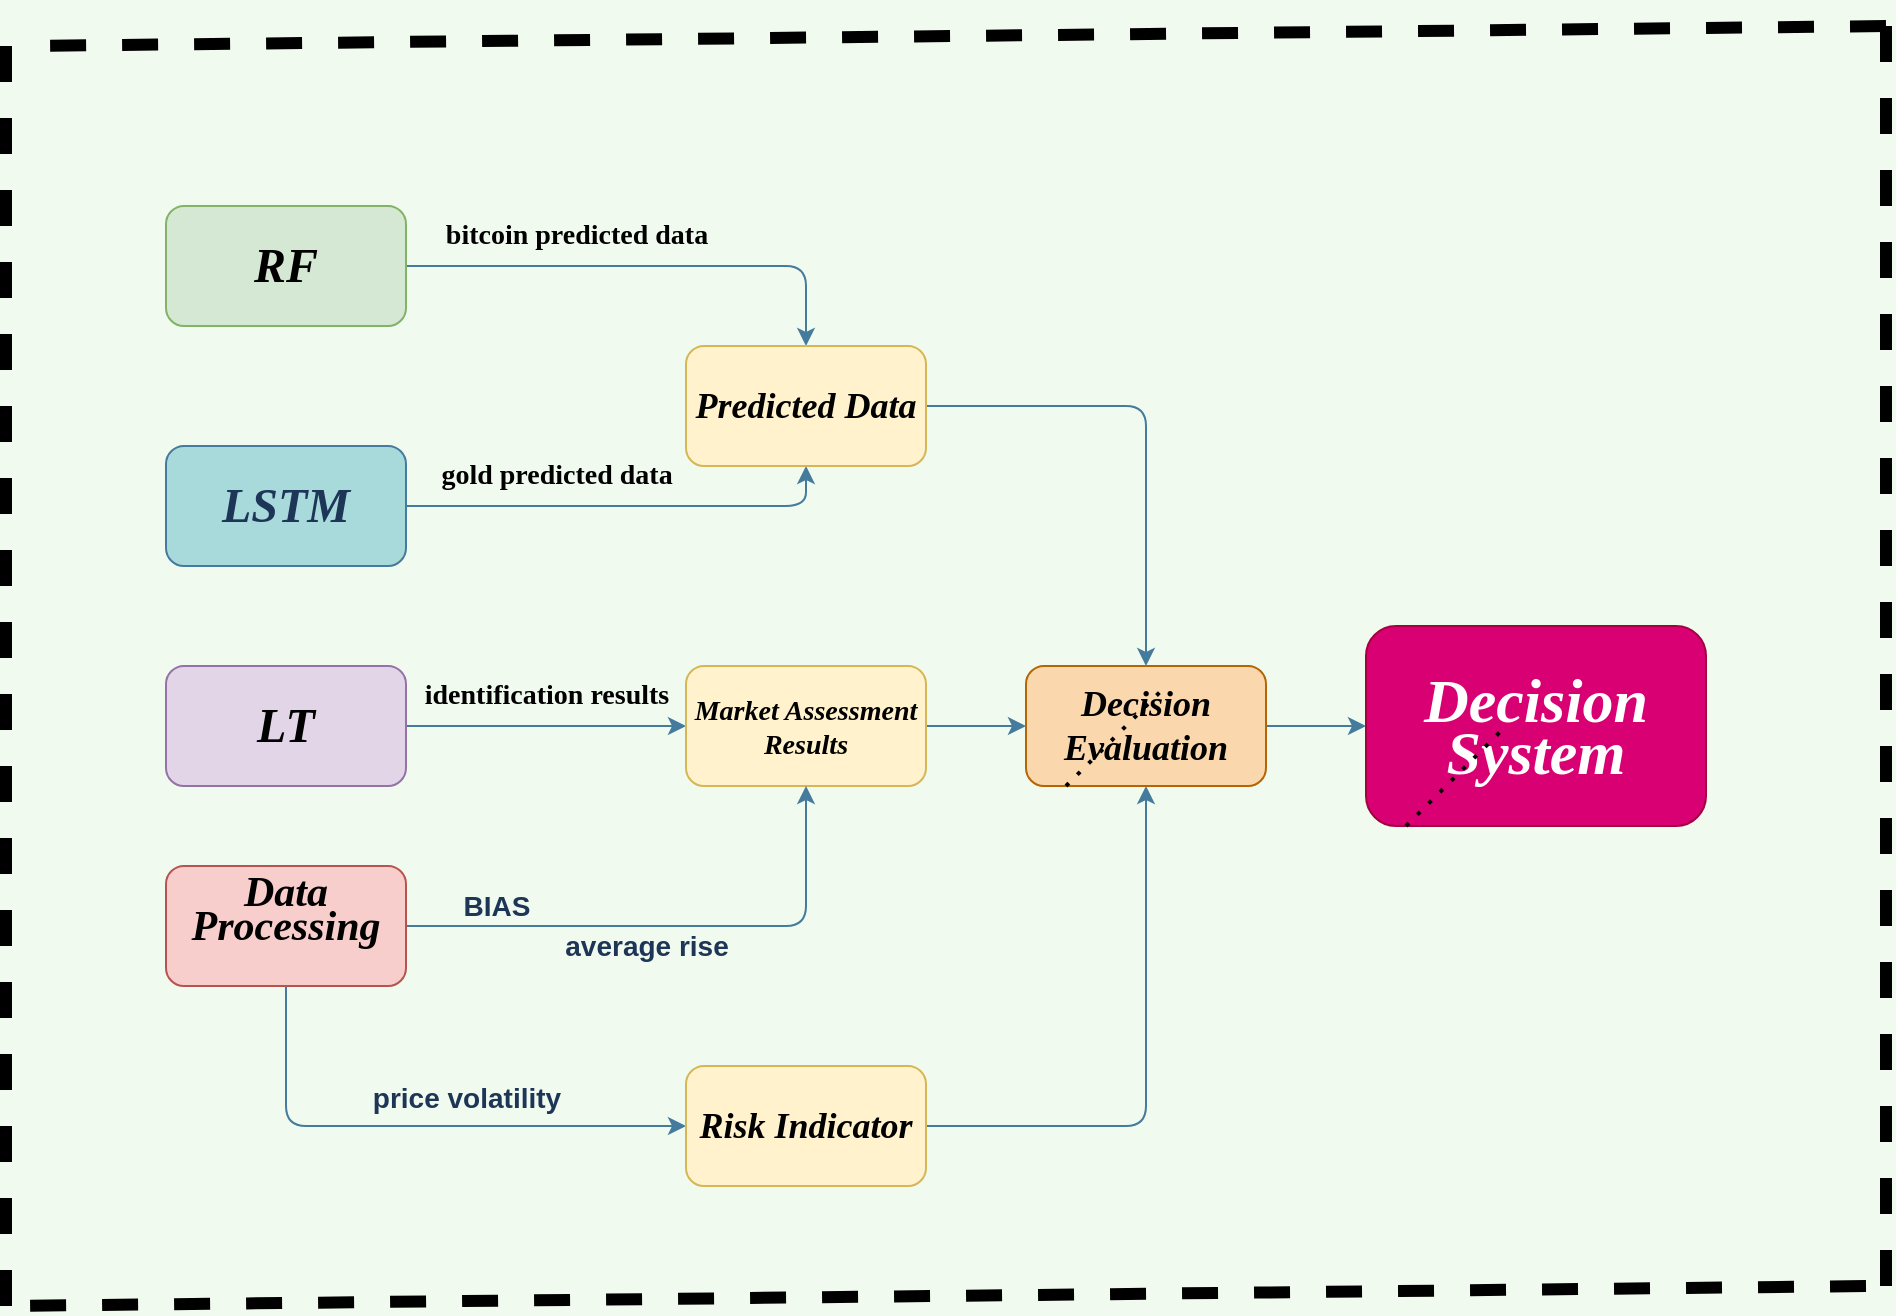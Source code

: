 <mxfile version="16.2.4" type="github">
  <diagram id="9QUHCBQHYqZ-R-mcCRZf" name="Page-1">
    <mxGraphModel dx="2307" dy="1216" grid="1" gridSize="10" guides="1" tooltips="1" connect="1" arrows="1" fold="1" page="1" pageScale="1" pageWidth="3300" pageHeight="4681" background="#F1FAEE" math="0" shadow="0">
      <root>
        <mxCell id="0" />
        <mxCell id="1" parent="0" />
        <mxCell id="XoH2WoYK5GNbcG1rRWLw-32" style="edgeStyle=orthogonalEdgeStyle;curved=0;rounded=1;sketch=0;orthogonalLoop=1;jettySize=auto;html=1;entryX=0.5;entryY=0;entryDx=0;entryDy=0;fontSize=31;fontColor=#1D3557;strokeColor=#457B9D;fillColor=#A8DADC;" edge="1" parent="1" source="XoH2WoYK5GNbcG1rRWLw-1" target="XoH2WoYK5GNbcG1rRWLw-3">
          <mxGeometry relative="1" as="geometry" />
        </mxCell>
        <mxCell id="XoH2WoYK5GNbcG1rRWLw-1" value="&lt;h1&gt;&lt;i&gt;&lt;font face=&quot;Times New Roman&quot;&gt;RF&lt;/font&gt;&lt;/i&gt;&lt;/h1&gt;" style="rounded=1;whiteSpace=wrap;html=1;fillColor=#d5e8d4;strokeColor=#82b366;" vertex="1" parent="1">
          <mxGeometry x="340" y="170" width="120" height="60" as="geometry" />
        </mxCell>
        <mxCell id="XoH2WoYK5GNbcG1rRWLw-19" style="edgeStyle=orthogonalEdgeStyle;curved=0;rounded=1;sketch=0;orthogonalLoop=1;jettySize=auto;html=1;entryX=0.5;entryY=1;entryDx=0;entryDy=0;fontSize=14;fontColor=#1D3557;strokeColor=#457B9D;fillColor=#A8DADC;" edge="1" parent="1" source="XoH2WoYK5GNbcG1rRWLw-2" target="XoH2WoYK5GNbcG1rRWLw-3">
          <mxGeometry relative="1" as="geometry" />
        </mxCell>
        <mxCell id="XoH2WoYK5GNbcG1rRWLw-2" value="&lt;h1&gt;&lt;i&gt;&lt;font face=&quot;Times New Roman&quot;&gt;LSTM&lt;/font&gt;&lt;/i&gt;&lt;/h1&gt;" style="rounded=1;whiteSpace=wrap;html=1;fillColor=#A8DADC;strokeColor=#457B9D;fontColor=#1D3557;" vertex="1" parent="1">
          <mxGeometry x="340" y="290" width="120" height="60" as="geometry" />
        </mxCell>
        <mxCell id="XoH2WoYK5GNbcG1rRWLw-25" style="edgeStyle=orthogonalEdgeStyle;curved=0;rounded=1;sketch=0;orthogonalLoop=1;jettySize=auto;html=1;fontSize=18;fontColor=#1D3557;strokeColor=#457B9D;fillColor=#A8DADC;" edge="1" parent="1" source="XoH2WoYK5GNbcG1rRWLw-3" target="XoH2WoYK5GNbcG1rRWLw-24">
          <mxGeometry relative="1" as="geometry" />
        </mxCell>
        <mxCell id="XoH2WoYK5GNbcG1rRWLw-3" value="&lt;h2&gt;&lt;font face=&quot;Times New Roman&quot;&gt;&lt;i&gt;Predicted Data&lt;/i&gt;&lt;/font&gt;&lt;/h2&gt;" style="rounded=1;whiteSpace=wrap;html=1;fillColor=#fff2cc;strokeColor=#d6b656;" vertex="1" parent="1">
          <mxGeometry x="600" y="240" width="120" height="60" as="geometry" />
        </mxCell>
        <mxCell id="XoH2WoYK5GNbcG1rRWLw-12" style="edgeStyle=orthogonalEdgeStyle;curved=0;rounded=1;sketch=0;orthogonalLoop=1;jettySize=auto;html=1;entryX=0;entryY=0.5;entryDx=0;entryDy=0;fontSize=21;fontColor=#1D3557;strokeColor=#457B9D;fillColor=#A8DADC;" edge="1" parent="1" source="XoH2WoYK5GNbcG1rRWLw-7" target="XoH2WoYK5GNbcG1rRWLw-8">
          <mxGeometry relative="1" as="geometry" />
        </mxCell>
        <mxCell id="XoH2WoYK5GNbcG1rRWLw-7" value="&lt;h1&gt;&lt;font face=&quot;Times New Roman&quot;&gt;&lt;i&gt;LT&lt;/i&gt;&lt;/font&gt;&lt;/h1&gt;" style="rounded=1;whiteSpace=wrap;html=1;fillColor=#e1d5e7;strokeColor=#9673a6;" vertex="1" parent="1">
          <mxGeometry x="340" y="400" width="120" height="60" as="geometry" />
        </mxCell>
        <mxCell id="XoH2WoYK5GNbcG1rRWLw-26" style="edgeStyle=orthogonalEdgeStyle;curved=0;rounded=1;sketch=0;orthogonalLoop=1;jettySize=auto;html=1;entryX=0;entryY=0.5;entryDx=0;entryDy=0;fontSize=18;fontColor=#1D3557;strokeColor=#457B9D;fillColor=#A8DADC;" edge="1" parent="1" source="XoH2WoYK5GNbcG1rRWLw-8" target="XoH2WoYK5GNbcG1rRWLw-24">
          <mxGeometry relative="1" as="geometry" />
        </mxCell>
        <mxCell id="XoH2WoYK5GNbcG1rRWLw-8" value="&lt;h3&gt;&lt;font face=&quot;Times New Roman&quot;&gt;&lt;span style=&quot;font-size: 14.04px&quot;&gt;&lt;i&gt;Market Assessment Results&lt;/i&gt;&lt;/span&gt;&lt;/font&gt;&lt;br&gt;&lt;/h3&gt;" style="rounded=1;whiteSpace=wrap;html=1;fillColor=#fff2cc;strokeColor=#d6b656;" vertex="1" parent="1">
          <mxGeometry x="600" y="400" width="120" height="60" as="geometry" />
        </mxCell>
        <mxCell id="XoH2WoYK5GNbcG1rRWLw-11" style="edgeStyle=orthogonalEdgeStyle;curved=0;rounded=1;sketch=0;orthogonalLoop=1;jettySize=auto;html=1;entryX=0.5;entryY=1;entryDx=0;entryDy=0;fontSize=21;fontColor=#1D3557;strokeColor=#457B9D;fillColor=#A8DADC;" edge="1" parent="1" source="XoH2WoYK5GNbcG1rRWLw-9" target="XoH2WoYK5GNbcG1rRWLw-8">
          <mxGeometry relative="1" as="geometry" />
        </mxCell>
        <mxCell id="XoH2WoYK5GNbcG1rRWLw-37" style="edgeStyle=orthogonalEdgeStyle;curved=0;rounded=1;sketch=0;orthogonalLoop=1;jettySize=auto;html=1;entryX=0;entryY=0.5;entryDx=0;entryDy=0;fontSize=31;fontColor=#1D3557;strokeColor=#457B9D;fillColor=#A8DADC;" edge="1" parent="1" source="XoH2WoYK5GNbcG1rRWLw-9" target="XoH2WoYK5GNbcG1rRWLw-21">
          <mxGeometry relative="1" as="geometry">
            <Array as="points">
              <mxPoint x="400" y="630" />
            </Array>
          </mxGeometry>
        </mxCell>
        <mxCell id="XoH2WoYK5GNbcG1rRWLw-9" value="&lt;h2 style=&quot;font-size: 21px ; line-height: 0.8&quot;&gt;&lt;font face=&quot;Times New Roman&quot; style=&quot;font-size: 21px&quot;&gt;&lt;span style=&quot;font-size: 21px&quot;&gt;&lt;b style=&quot;font-size: 21px&quot;&gt;&lt;i style=&quot;font-size: 21px&quot;&gt;Data Processing&lt;br&gt;&lt;/i&gt;&lt;/b&gt;&lt;/span&gt;&lt;/font&gt;&lt;font face=&quot;Times New Roman&quot; style=&quot;font-size: 21px&quot;&gt;&lt;i style=&quot;font-size: 21px&quot;&gt;&amp;nbsp;&lt;/i&gt;&lt;/font&gt;&lt;/h2&gt;" style="rounded=1;whiteSpace=wrap;html=1;fillColor=#f8cecc;strokeColor=#b85450;fontSize=21;" vertex="1" parent="1">
          <mxGeometry x="340" y="500" width="120" height="60" as="geometry" />
        </mxCell>
        <mxCell id="XoH2WoYK5GNbcG1rRWLw-13" value="&lt;h3 style=&quot;color: rgb(0 , 0 , 0)&quot;&gt;&lt;span style=&quot;font-family: &amp;#34;times new roman&amp;#34; ; font-size: 14px&quot;&gt;identification results&lt;/span&gt;&lt;/h3&gt;" style="text;html=1;align=center;verticalAlign=middle;resizable=0;points=[];autosize=1;strokeColor=none;fillColor=none;fontSize=21;fontColor=#1D3557;" vertex="1" parent="1">
          <mxGeometry x="460" y="370" width="140" height="80" as="geometry" />
        </mxCell>
        <mxCell id="XoH2WoYK5GNbcG1rRWLw-16" value="&lt;b&gt;BIAS&lt;/b&gt;" style="text;html=1;align=center;verticalAlign=middle;resizable=0;points=[];autosize=1;strokeColor=none;fillColor=none;fontSize=14;fontColor=#1D3557;" vertex="1" parent="1">
          <mxGeometry x="480" y="510" width="50" height="20" as="geometry" />
        </mxCell>
        <mxCell id="XoH2WoYK5GNbcG1rRWLw-17" value="&lt;b&gt;average rise&lt;/b&gt;" style="text;html=1;align=center;verticalAlign=middle;resizable=0;points=[];autosize=1;strokeColor=none;fillColor=none;fontSize=14;fontColor=#1D3557;" vertex="1" parent="1">
          <mxGeometry x="530" y="530" width="100" height="20" as="geometry" />
        </mxCell>
        <mxCell id="XoH2WoYK5GNbcG1rRWLw-28" style="edgeStyle=orthogonalEdgeStyle;curved=0;rounded=1;sketch=0;orthogonalLoop=1;jettySize=auto;html=1;entryX=0.5;entryY=1;entryDx=0;entryDy=0;fontSize=18;fontColor=#1D3557;strokeColor=#457B9D;fillColor=#A8DADC;" edge="1" parent="1" source="XoH2WoYK5GNbcG1rRWLw-21" target="XoH2WoYK5GNbcG1rRWLw-24">
          <mxGeometry relative="1" as="geometry" />
        </mxCell>
        <mxCell id="XoH2WoYK5GNbcG1rRWLw-21" value="&lt;h1 style=&quot;font-size: 18px;&quot;&gt;&lt;font face=&quot;Times New Roman&quot; style=&quot;font-size: 18px;&quot;&gt;&lt;span style=&quot;font-size: 18px;&quot;&gt;&lt;i style=&quot;font-size: 18px;&quot;&gt;Risk Indicator&lt;/i&gt;&lt;/span&gt;&lt;/font&gt;&lt;/h1&gt;" style="rounded=1;whiteSpace=wrap;html=1;fillColor=#fff2cc;strokeColor=#d6b656;fontSize=18;" vertex="1" parent="1">
          <mxGeometry x="600" y="600" width="120" height="60" as="geometry" />
        </mxCell>
        <mxCell id="XoH2WoYK5GNbcG1rRWLw-34" style="edgeStyle=orthogonalEdgeStyle;curved=0;rounded=1;sketch=0;orthogonalLoop=1;jettySize=auto;html=1;entryX=0;entryY=0.5;entryDx=0;entryDy=0;fontSize=31;fontColor=#1D3557;strokeColor=#457B9D;fillColor=#A8DADC;" edge="1" parent="1" source="XoH2WoYK5GNbcG1rRWLw-24" target="XoH2WoYK5GNbcG1rRWLw-30">
          <mxGeometry relative="1" as="geometry" />
        </mxCell>
        <mxCell id="XoH2WoYK5GNbcG1rRWLw-24" value="&lt;h1 style=&quot;font-size: 18px&quot;&gt;&lt;font face=&quot;Times New Roman&quot; style=&quot;font-size: 18px&quot;&gt;&lt;span style=&quot;font-size: 18px&quot;&gt;&lt;i style=&quot;font-size: 18px&quot;&gt;Decision Evaluation&lt;/i&gt;&lt;/span&gt;&lt;/font&gt;&lt;/h1&gt;" style="rounded=1;whiteSpace=wrap;html=1;fillColor=#fad7ac;strokeColor=#b46504;fontSize=18;" vertex="1" parent="1">
          <mxGeometry x="770" y="400" width="120" height="60" as="geometry" />
        </mxCell>
        <mxCell id="XoH2WoYK5GNbcG1rRWLw-30" value="&lt;h2 style=&quot;line-height: 0.8&quot;&gt;&lt;font face=&quot;Times New Roman&quot; size=&quot;1&quot;&gt;&lt;i style=&quot;font-size: 31px&quot;&gt;Decision System&lt;/i&gt;&lt;/font&gt;&lt;/h2&gt;" style="rounded=1;whiteSpace=wrap;html=1;fillColor=#d80073;strokeColor=#A50040;fontSize=21;fontColor=#ffffff;" vertex="1" parent="1">
          <mxGeometry x="940" y="380" width="170" height="100" as="geometry" />
        </mxCell>
        <mxCell id="XoH2WoYK5GNbcG1rRWLw-35" value="&lt;h3 style=&quot;color: rgb(0 , 0 , 0)&quot;&gt;&lt;font face=&quot;times new roman&quot;&gt;&lt;span style=&quot;font-size: 14px&quot;&gt;gold predicted data&lt;/span&gt;&lt;/font&gt;&lt;/h3&gt;" style="text;html=1;align=center;verticalAlign=middle;resizable=0;points=[];autosize=1;strokeColor=none;fillColor=none;fontSize=21;fontColor=#1D3557;" vertex="1" parent="1">
          <mxGeometry x="470" y="260" width="130" height="80" as="geometry" />
        </mxCell>
        <mxCell id="XoH2WoYK5GNbcG1rRWLw-36" value="&lt;h3 style=&quot;color: rgb(0 , 0 , 0)&quot;&gt;&lt;font face=&quot;times new roman&quot;&gt;&lt;span style=&quot;font-size: 14px&quot;&gt;bitcoin predicted data&lt;/span&gt;&lt;/font&gt;&lt;/h3&gt;" style="text;html=1;align=center;verticalAlign=middle;resizable=0;points=[];autosize=1;strokeColor=none;fillColor=none;fontSize=21;fontColor=#1D3557;" vertex="1" parent="1">
          <mxGeometry x="470" y="140" width="150" height="80" as="geometry" />
        </mxCell>
        <mxCell id="XoH2WoYK5GNbcG1rRWLw-38" value="&lt;font style=&quot;font-size: 14px&quot;&gt;&lt;b&gt;price volatility&lt;/b&gt;&lt;/font&gt;" style="text;html=1;align=center;verticalAlign=middle;resizable=0;points=[];autosize=1;strokeColor=none;fillColor=none;fontSize=31;fontColor=#1D3557;" vertex="1" parent="1">
          <mxGeometry x="435" y="585" width="110" height="50" as="geometry" />
        </mxCell>
        <mxCell id="XoH2WoYK5GNbcG1rRWLw-39" value="" style="endArrow=none;dashed=1;html=1;dashPattern=1 3;strokeWidth=2;rounded=1;sketch=0;fontSize=14;fontColor=#1D3557;fillColor=#A8DADC;curved=0;" edge="1" parent="1">
          <mxGeometry width="50" height="50" relative="1" as="geometry">
            <mxPoint x="790" y="460" as="sourcePoint" />
            <mxPoint x="840" y="410" as="targetPoint" />
          </mxGeometry>
        </mxCell>
        <mxCell id="XoH2WoYK5GNbcG1rRWLw-40" value="" style="endArrow=none;dashed=1;html=1;dashPattern=1 3;strokeWidth=2;rounded=1;sketch=0;fontSize=14;fontColor=#1D3557;fillColor=#A8DADC;curved=0;" edge="1" parent="1">
          <mxGeometry width="50" height="50" relative="1" as="geometry">
            <mxPoint x="960" y="480" as="sourcePoint" />
            <mxPoint x="1010" y="430" as="targetPoint" />
          </mxGeometry>
        </mxCell>
        <mxCell id="XoH2WoYK5GNbcG1rRWLw-43" value="" style="endArrow=none;dashed=1;html=1;rounded=1;sketch=0;fontSize=14;fontColor=#1D3557;strokeColor=#000000;fillColor=#A8DADC;curved=0;strokeWidth=6;" edge="1" parent="1">
          <mxGeometry width="50" height="50" relative="1" as="geometry">
            <mxPoint x="260" y="720" as="sourcePoint" />
            <mxPoint x="260" y="80" as="targetPoint" />
          </mxGeometry>
        </mxCell>
        <mxCell id="XoH2WoYK5GNbcG1rRWLw-44" value="" style="endArrow=none;dashed=1;html=1;rounded=1;sketch=0;fontSize=14;fontColor=#1D3557;strokeColor=#000000;fillColor=#A8DADC;curved=0;strokeWidth=6;" edge="1" parent="1">
          <mxGeometry width="50" height="50" relative="1" as="geometry">
            <mxPoint x="1200.0" y="710" as="sourcePoint" />
            <mxPoint x="1200.0" y="70.0" as="targetPoint" />
          </mxGeometry>
        </mxCell>
        <mxCell id="XoH2WoYK5GNbcG1rRWLw-45" value="" style="endArrow=none;dashed=1;html=1;rounded=1;sketch=0;fontSize=14;fontColor=#1D3557;strokeColor=#000000;fillColor=#A8DADC;curved=0;strokeWidth=6;" edge="1" parent="1">
          <mxGeometry width="50" height="50" relative="1" as="geometry">
            <mxPoint x="1200" y="80" as="sourcePoint" />
            <mxPoint x="270.0" y="90.0" as="targetPoint" />
          </mxGeometry>
        </mxCell>
        <mxCell id="XoH2WoYK5GNbcG1rRWLw-46" value="" style="endArrow=none;dashed=1;html=1;rounded=1;sketch=0;fontSize=14;fontColor=#1D3557;strokeColor=#000000;fillColor=#A8DADC;curved=0;strokeWidth=6;" edge="1" parent="1">
          <mxGeometry width="50" height="50" relative="1" as="geometry">
            <mxPoint x="1190" y="710" as="sourcePoint" />
            <mxPoint x="260" y="720" as="targetPoint" />
          </mxGeometry>
        </mxCell>
      </root>
    </mxGraphModel>
  </diagram>
</mxfile>

